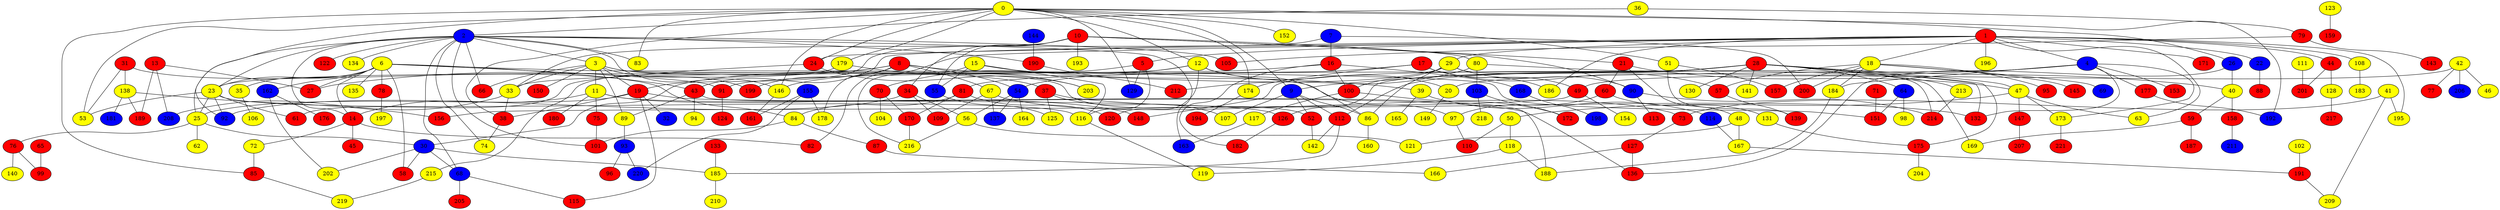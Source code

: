 graph {
0 [style = filled fillcolor = yellow];
1 [style = filled fillcolor = red];
2 [style = filled fillcolor = blue];
3 [style = filled fillcolor = yellow];
4 [style = filled fillcolor = blue];
5 [style = filled fillcolor = red];
6 [style = filled fillcolor = yellow];
7 [style = filled fillcolor = blue];
8 [style = filled fillcolor = red];
9 [style = filled fillcolor = blue];
10 [style = filled fillcolor = red];
11 [style = filled fillcolor = yellow];
12 [style = filled fillcolor = yellow];
13 [style = filled fillcolor = red];
14 [style = filled fillcolor = red];
15 [style = filled fillcolor = yellow];
16 [style = filled fillcolor = red];
17 [style = filled fillcolor = red];
18 [style = filled fillcolor = yellow];
19 [style = filled fillcolor = red];
20 [style = filled fillcolor = yellow];
21 [style = filled fillcolor = red];
22 [style = filled fillcolor = blue];
23 [style = filled fillcolor = yellow];
24 [style = filled fillcolor = red];
25 [style = filled fillcolor = yellow];
26 [style = filled fillcolor = blue];
27 [style = filled fillcolor = red];
28 [style = filled fillcolor = red];
29 [style = filled fillcolor = yellow];
30 [style = filled fillcolor = blue];
31 [style = filled fillcolor = red];
32 [style = filled fillcolor = blue];
33 [style = filled fillcolor = yellow];
34 [style = filled fillcolor = red];
35 [style = filled fillcolor = yellow];
36 [style = filled fillcolor = yellow];
37 [style = filled fillcolor = red];
38 [style = filled fillcolor = red];
39 [style = filled fillcolor = yellow];
40 [style = filled fillcolor = yellow];
41 [style = filled fillcolor = yellow];
42 [style = filled fillcolor = yellow];
43 [style = filled fillcolor = red];
44 [style = filled fillcolor = red];
45 [style = filled fillcolor = red];
46 [style = filled fillcolor = yellow];
47 [style = filled fillcolor = yellow];
48 [style = filled fillcolor = yellow];
49 [style = filled fillcolor = red];
50 [style = filled fillcolor = yellow];
51 [style = filled fillcolor = yellow];
52 [style = filled fillcolor = red];
53 [style = filled fillcolor = yellow];
54 [style = filled fillcolor = blue];
55 [style = filled fillcolor = blue];
56 [style = filled fillcolor = yellow];
57 [style = filled fillcolor = red];
58 [style = filled fillcolor = red];
59 [style = filled fillcolor = red];
60 [style = filled fillcolor = red];
61 [style = filled fillcolor = red];
62 [style = filled fillcolor = yellow];
63 [style = filled fillcolor = yellow];
64 [style = filled fillcolor = blue];
65 [style = filled fillcolor = red];
66 [style = filled fillcolor = red];
67 [style = filled fillcolor = yellow];
68 [style = filled fillcolor = blue];
69 [style = filled fillcolor = blue];
70 [style = filled fillcolor = red];
71 [style = filled fillcolor = red];
72 [style = filled fillcolor = yellow];
73 [style = filled fillcolor = red];
74 [style = filled fillcolor = yellow];
75 [style = filled fillcolor = red];
76 [style = filled fillcolor = red];
77 [style = filled fillcolor = red];
78 [style = filled fillcolor = red];
79 [style = filled fillcolor = red];
80 [style = filled fillcolor = yellow];
81 [style = filled fillcolor = red];
82 [style = filled fillcolor = red];
83 [style = filled fillcolor = yellow];
84 [style = filled fillcolor = yellow];
85 [style = filled fillcolor = red];
86 [style = filled fillcolor = yellow];
87 [style = filled fillcolor = red];
88 [style = filled fillcolor = red];
89 [style = filled fillcolor = yellow];
90 [style = filled fillcolor = blue];
91 [style = filled fillcolor = red];
92 [style = filled fillcolor = blue];
93 [style = filled fillcolor = blue];
94 [style = filled fillcolor = yellow];
95 [style = filled fillcolor = red];
96 [style = filled fillcolor = red];
97 [style = filled fillcolor = yellow];
98 [style = filled fillcolor = yellow];
99 [style = filled fillcolor = red];
100 [style = filled fillcolor = red];
101 [style = filled fillcolor = red];
102 [style = filled fillcolor = yellow];
103 [style = filled fillcolor = blue];
104 [style = filled fillcolor = yellow];
105 [style = filled fillcolor = red];
106 [style = filled fillcolor = yellow];
107 [style = filled fillcolor = yellow];
108 [style = filled fillcolor = yellow];
109 [style = filled fillcolor = red];
110 [style = filled fillcolor = red];
111 [style = filled fillcolor = yellow];
112 [style = filled fillcolor = red];
113 [style = filled fillcolor = red];
114 [style = filled fillcolor = blue];
115 [style = filled fillcolor = red];
116 [style = filled fillcolor = yellow];
117 [style = filled fillcolor = yellow];
118 [style = filled fillcolor = yellow];
119 [style = filled fillcolor = yellow];
120 [style = filled fillcolor = red];
121 [style = filled fillcolor = yellow];
122 [style = filled fillcolor = red];
123 [style = filled fillcolor = yellow];
124 [style = filled fillcolor = red];
125 [style = filled fillcolor = yellow];
126 [style = filled fillcolor = red];
127 [style = filled fillcolor = red];
128 [style = filled fillcolor = yellow];
129 [style = filled fillcolor = blue];
130 [style = filled fillcolor = yellow];
131 [style = filled fillcolor = yellow];
132 [style = filled fillcolor = red];
133 [style = filled fillcolor = red];
134 [style = filled fillcolor = yellow];
135 [style = filled fillcolor = yellow];
136 [style = filled fillcolor = red];
137 [style = filled fillcolor = blue];
138 [style = filled fillcolor = yellow];
139 [style = filled fillcolor = red];
140 [style = filled fillcolor = yellow];
141 [style = filled fillcolor = yellow];
142 [style = filled fillcolor = yellow];
143 [style = filled fillcolor = red];
144 [style = filled fillcolor = blue];
145 [style = filled fillcolor = red];
146 [style = filled fillcolor = yellow];
147 [style = filled fillcolor = red];
148 [style = filled fillcolor = red];
149 [style = filled fillcolor = yellow];
150 [style = filled fillcolor = red];
151 [style = filled fillcolor = red];
152 [style = filled fillcolor = yellow];
153 [style = filled fillcolor = red];
154 [style = filled fillcolor = yellow];
155 [style = filled fillcolor = blue];
156 [style = filled fillcolor = red];
157 [style = filled fillcolor = red];
158 [style = filled fillcolor = red];
159 [style = filled fillcolor = red];
160 [style = filled fillcolor = yellow];
161 [style = filled fillcolor = red];
162 [style = filled fillcolor = blue];
163 [style = filled fillcolor = blue];
164 [style = filled fillcolor = yellow];
165 [style = filled fillcolor = yellow];
166 [style = filled fillcolor = yellow];
167 [style = filled fillcolor = yellow];
168 [style = filled fillcolor = blue];
169 [style = filled fillcolor = yellow];
170 [style = filled fillcolor = red];
171 [style = filled fillcolor = red];
172 [style = filled fillcolor = red];
173 [style = filled fillcolor = yellow];
174 [style = filled fillcolor = yellow];
175 [style = filled fillcolor = red];
176 [style = filled fillcolor = red];
177 [style = filled fillcolor = red];
178 [style = filled fillcolor = yellow];
179 [style = filled fillcolor = yellow];
180 [style = filled fillcolor = red];
181 [style = filled fillcolor = blue];
182 [style = filled fillcolor = red];
183 [style = filled fillcolor = yellow];
184 [style = filled fillcolor = yellow];
185 [style = filled fillcolor = yellow];
186 [style = filled fillcolor = yellow];
187 [style = filled fillcolor = red];
188 [style = filled fillcolor = yellow];
189 [style = filled fillcolor = red];
190 [style = filled fillcolor = red];
191 [style = filled fillcolor = red];
192 [style = filled fillcolor = blue];
193 [style = filled fillcolor = yellow];
194 [style = filled fillcolor = red];
195 [style = filled fillcolor = yellow];
196 [style = filled fillcolor = yellow];
197 [style = filled fillcolor = yellow];
198 [style = filled fillcolor = blue];
199 [style = filled fillcolor = red];
200 [style = filled fillcolor = red];
201 [style = filled fillcolor = red];
202 [style = filled fillcolor = yellow];
203 [style = filled fillcolor = yellow];
204 [style = filled fillcolor = yellow];
205 [style = filled fillcolor = red];
206 [style = filled fillcolor = blue];
207 [style = filled fillcolor = red];
208 [style = filled fillcolor = blue];
209 [style = filled fillcolor = yellow];
210 [style = filled fillcolor = yellow];
211 [style = filled fillcolor = blue];
212 [style = filled fillcolor = red];
213 [style = filled fillcolor = yellow];
214 [style = filled fillcolor = red];
215 [style = filled fillcolor = yellow];
216 [style = filled fillcolor = yellow];
217 [style = filled fillcolor = red];
218 [style = filled fillcolor = yellow];
219 [style = filled fillcolor = yellow];
220 [style = filled fillcolor = blue];
221 [style = filled fillcolor = red];
0 -- 24;
0 -- 12;
0 -- 9;
0 -- 2;
0 -- 26;
0 -- 51;
0 -- 53;
0 -- 83;
0 -- 85;
0 -- 92;
0 -- 129;
0 -- 146;
0 -- 152;
0 -- 174;
0 -- 179;
0 -- 192;
1 -- 4;
1 -- 5;
1 -- 18;
1 -- 22;
1 -- 24;
1 -- 29;
1 -- 43;
1 -- 44;
1 -- 63;
1 -- 82;
1 -- 108;
1 -- 171;
1 -- 186;
1 -- 195;
1 -- 196;
2 -- 3;
2 -- 14;
2 -- 23;
2 -- 25;
2 -- 66;
2 -- 68;
2 -- 74;
2 -- 83;
2 -- 101;
2 -- 105;
2 -- 122;
2 -- 134;
2 -- 146;
2 -- 163;
2 -- 190;
3 -- 11;
3 -- 19;
3 -- 33;
3 -- 37;
3 -- 52;
3 -- 66;
3 -- 89;
3 -- 150;
3 -- 199;
4 -- 9;
4 -- 20;
4 -- 132;
4 -- 153;
4 -- 173;
4 -- 177;
4 -- 184;
5 -- 30;
5 -- 116;
5 -- 129;
6 -- 14;
6 -- 23;
6 -- 27;
6 -- 35;
6 -- 43;
6 -- 58;
6 -- 78;
6 -- 91;
6 -- 97;
6 -- 135;
6 -- 162;
7 -- 16;
7 -- 33;
7 -- 200;
8 -- 23;
8 -- 27;
8 -- 54;
8 -- 67;
8 -- 151;
8 -- 178;
8 -- 199;
9 -- 52;
9 -- 86;
9 -- 107;
9 -- 112;
10 -- 19;
10 -- 21;
10 -- 34;
10 -- 55;
10 -- 80;
10 -- 90;
10 -- 193;
11 -- 14;
11 -- 75;
11 -- 136;
11 -- 148;
11 -- 180;
12 -- 20;
12 -- 33;
12 -- 70;
12 -- 86;
12 -- 120;
13 -- 27;
13 -- 189;
13 -- 208;
14 -- 45;
14 -- 72;
14 -- 82;
15 -- 39;
15 -- 55;
15 -- 116;
15 -- 216;
16 -- 91;
16 -- 100;
16 -- 168;
16 -- 182;
17 -- 49;
17 -- 54;
17 -- 57;
17 -- 174;
17 -- 186;
18 -- 57;
18 -- 69;
18 -- 95;
18 -- 145;
18 -- 157;
18 -- 184;
18 -- 200;
19 -- 25;
19 -- 32;
19 -- 38;
19 -- 115;
19 -- 126;
20 -- 149;
21 -- 47;
21 -- 48;
21 -- 60;
22 -- 88;
23 -- 25;
23 -- 53;
23 -- 61;
23 -- 92;
23 -- 116;
24 -- 61;
24 -- 203;
25 -- 30;
25 -- 62;
25 -- 76;
26 -- 40;
26 -- 136;
28 -- 40;
28 -- 47;
28 -- 64;
28 -- 81;
28 -- 112;
28 -- 126;
28 -- 130;
28 -- 132;
28 -- 141;
28 -- 148;
28 -- 175;
28 -- 213;
29 -- 86;
29 -- 90;
29 -- 100;
29 -- 146;
29 -- 214;
30 -- 58;
30 -- 68;
30 -- 185;
30 -- 202;
31 -- 53;
31 -- 84;
31 -- 138;
33 -- 38;
33 -- 208;
34 -- 56;
34 -- 92;
34 -- 109;
35 -- 106;
36 -- 38;
36 -- 79;
37 -- 107;
37 -- 125;
37 -- 132;
38 -- 74;
39 -- 114;
39 -- 165;
40 -- 59;
40 -- 158;
41 -- 73;
41 -- 195;
41 -- 209;
42 -- 46;
42 -- 49;
42 -- 77;
42 -- 206;
43 -- 89;
43 -- 94;
43 -- 188;
44 -- 128;
44 -- 201;
47 -- 50;
47 -- 63;
47 -- 147;
47 -- 173;
48 -- 121;
48 -- 167;
49 -- 154;
49 -- 156;
50 -- 110;
50 -- 118;
51 -- 139;
51 -- 157;
52 -- 142;
54 -- 56;
54 -- 137;
54 -- 164;
55 -- 125;
56 -- 121;
56 -- 216;
57 -- 139;
59 -- 169;
59 -- 187;
60 -- 97;
60 -- 131;
64 -- 98;
64 -- 151;
65 -- 99;
67 -- 73;
67 -- 109;
67 -- 137;
68 -- 115;
68 -- 205;
70 -- 104;
70 -- 170;
71 -- 151;
72 -- 85;
73 -- 127;
75 -- 101;
76 -- 99;
76 -- 140;
78 -- 197;
79 -- 105;
79 -- 143;
80 -- 103;
80 -- 169;
80 -- 212;
81 -- 84;
81 -- 120;
81 -- 170;
84 -- 87;
84 -- 101;
85 -- 219;
86 -- 160;
87 -- 166;
89 -- 93;
90 -- 113;
90 -- 214;
91 -- 124;
93 -- 96;
93 -- 220;
97 -- 110;
100 -- 117;
100 -- 172;
102 -- 191;
103 -- 172;
103 -- 218;
108 -- 183;
111 -- 201;
112 -- 142;
112 -- 185;
114 -- 167;
116 -- 119;
117 -- 163;
118 -- 119;
118 -- 188;
123 -- 159;
126 -- 182;
127 -- 136;
127 -- 166;
128 -- 217;
131 -- 175;
133 -- 185;
138 -- 156;
138 -- 181;
138 -- 189;
144 -- 190;
146 -- 161;
147 -- 207;
155 -- 161;
155 -- 178;
155 -- 220;
158 -- 211;
162 -- 176;
162 -- 202;
167 -- 191;
168 -- 198;
170 -- 216;
173 -- 221;
174 -- 194;
175 -- 204;
177 -- 192;
179 -- 203;
179 -- 215;
184 -- 188;
185 -- 210;
190 -- 212;
191 -- 209;
213 -- 214;
215 -- 219;
}
